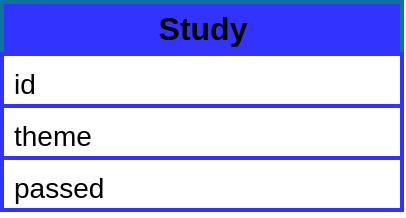 <mxfile>
    <diagram id="BIMks9NMqEgkSlp4Bisp" name="version_1">
        <mxGraphModel dx="921" dy="303" grid="1" gridSize="10" guides="1" tooltips="1" connect="1" arrows="1" fold="1" page="1" pageScale="1" pageWidth="850" pageHeight="1100" background="#ffffff" math="0" shadow="0">
            <root>
                <mxCell id="0"/>
                <mxCell id="1" parent="0"/>
                <mxCell id="62" value="&lt;font style=&quot;font-size: 16px;&quot; color=&quot;#000000&quot;&gt;&lt;b&gt;Study&lt;/b&gt;&lt;/font&gt;" style="swimlane;fontStyle=0;childLayout=stackLayout;horizontal=1;startSize=26;fillColor=#3333FF;horizontalStack=0;resizeParent=1;resizeParentMax=0;resizeLast=0;collapsible=1;marginBottom=0;html=1;rounded=0;shadow=0;glass=0;sketch=0;strokeColor=#10739e;strokeWidth=2;" parent="1" vertex="1">
                    <mxGeometry x="225" y="90" width="200" height="104" as="geometry"/>
                </mxCell>
                <mxCell id="63" value="&lt;font style=&quot;font-size: 14px;&quot; color=&quot;#000000&quot;&gt;id&lt;/font&gt;" style="text;strokeColor=#3333FF;fillColor=none;align=left;verticalAlign=top;spacingLeft=4;spacingRight=4;overflow=hidden;rotatable=0;points=[[0,0.5],[1,0.5]];portConstraint=eastwest;whiteSpace=wrap;html=1;rounded=0;shadow=0;glass=0;sketch=0;strokeWidth=2;" parent="62" vertex="1">
                    <mxGeometry y="26" width="200" height="26" as="geometry"/>
                </mxCell>
                <mxCell id="65" value="&lt;font color=&quot;#000000&quot; style=&quot;font-size: 14px;&quot;&gt;theme&lt;/font&gt;" style="text;strokeColor=#3333FF;fillColor=none;align=left;verticalAlign=top;spacingLeft=4;spacingRight=4;overflow=hidden;rotatable=0;points=[[0,0.5],[1,0.5]];portConstraint=eastwest;whiteSpace=wrap;html=1;rounded=0;shadow=0;glass=0;sketch=0;strokeWidth=2;" parent="62" vertex="1">
                    <mxGeometry y="52" width="200" height="26" as="geometry"/>
                </mxCell>
                <mxCell id="66" value="&lt;font color=&quot;#000000&quot; style=&quot;font-size: 14px;&quot;&gt;passed&lt;/font&gt;" style="text;strokeColor=#3333FF;fillColor=none;align=left;verticalAlign=top;spacingLeft=4;spacingRight=4;overflow=hidden;rotatable=0;points=[[0,0.5],[1,0.5]];portConstraint=eastwest;whiteSpace=wrap;html=1;rounded=0;shadow=0;glass=0;sketch=0;strokeWidth=2;" parent="62" vertex="1">
                    <mxGeometry y="78" width="200" height="26" as="geometry"/>
                </mxCell>
            </root>
        </mxGraphModel>
    </diagram>
    <diagram id="9-wxITAPVDeSmRN7mQrW" name="version_2">
        <mxGraphModel dx="921" dy="303" grid="1" gridSize="10" guides="1" tooltips="1" connect="1" arrows="1" fold="1" page="1" pageScale="1" pageWidth="850" pageHeight="1100" background="#ffffff" math="0" shadow="0">
            <root>
                <mxCell id="0"/>
                <mxCell id="1" parent="0"/>
                <mxCell id="etO9UjCzwEG65KLYg26w-1" value="&lt;font style=&quot;font-size: 16px;&quot; color=&quot;#000000&quot;&gt;&lt;b&gt;Study&lt;/b&gt;&lt;/font&gt;" style="swimlane;fontStyle=0;childLayout=stackLayout;horizontal=1;startSize=26;fillColor=#3333FF;horizontalStack=0;resizeParent=1;resizeParentMax=0;resizeLast=0;collapsible=1;marginBottom=0;html=1;rounded=0;shadow=0;glass=0;sketch=0;strokeColor=#10739e;strokeWidth=2;" parent="1" vertex="1">
                    <mxGeometry x="550" y="90" width="200" height="78" as="geometry">
                        <mxRectangle x="550" y="90" width="80" height="30" as="alternateBounds"/>
                    </mxGeometry>
                </mxCell>
                <mxCell id="etO9UjCzwEG65KLYg26w-2" value="&lt;font style=&quot;font-size: 14px;&quot; color=&quot;#000000&quot;&gt;id&lt;/font&gt;" style="text;strokeColor=#3333FF;fillColor=none;align=left;verticalAlign=top;spacingLeft=4;spacingRight=4;overflow=hidden;rotatable=0;points=[[0,0.5],[1,0.5]];portConstraint=eastwest;whiteSpace=wrap;html=1;rounded=0;shadow=0;glass=0;sketch=0;strokeWidth=2;" parent="etO9UjCzwEG65KLYg26w-1" vertex="1">
                    <mxGeometry y="26" width="200" height="26" as="geometry"/>
                </mxCell>
                <mxCell id="etO9UjCzwEG65KLYg26w-3" value="&lt;font color=&quot;#000000&quot; style=&quot;font-size: 14px;&quot;&gt;theme&lt;/font&gt;" style="text;strokeColor=#3333FF;fillColor=none;align=left;verticalAlign=top;spacingLeft=4;spacingRight=4;overflow=hidden;rotatable=0;points=[[0,0.5],[1,0.5]];portConstraint=eastwest;whiteSpace=wrap;html=1;rounded=0;shadow=0;glass=0;sketch=0;strokeWidth=2;" parent="etO9UjCzwEG65KLYg26w-1" vertex="1">
                    <mxGeometry y="52" width="200" height="26" as="geometry"/>
                </mxCell>
                <mxCell id="etO9UjCzwEG65KLYg26w-5" value="&lt;font color=&quot;#000000&quot;&gt;&lt;span style=&quot;font-size: 16px;&quot;&gt;&lt;b&gt;User&lt;/b&gt;&lt;/span&gt;&lt;/font&gt;" style="swimlane;fontStyle=0;childLayout=stackLayout;horizontal=1;startSize=26;fillColor=#3333FF;horizontalStack=0;resizeParent=1;resizeParentMax=0;resizeLast=0;collapsible=1;marginBottom=0;html=1;rounded=0;shadow=0;glass=0;sketch=0;strokeColor=#10739e;strokeWidth=2;" parent="1" vertex="1">
                    <mxGeometry x="140" y="90" width="200" height="104" as="geometry">
                        <mxRectangle x="140" y="90" width="80" height="30" as="alternateBounds"/>
                    </mxGeometry>
                </mxCell>
                <mxCell id="etO9UjCzwEG65KLYg26w-6" value="&lt;font style=&quot;font-size: 14px;&quot; color=&quot;#000000&quot;&gt;id&lt;/font&gt;" style="text;strokeColor=#3333FF;fillColor=none;align=left;verticalAlign=top;spacingLeft=4;spacingRight=4;overflow=hidden;rotatable=0;points=[[0,0.5],[1,0.5]];portConstraint=eastwest;whiteSpace=wrap;html=1;rounded=0;shadow=0;glass=0;sketch=0;strokeWidth=2;" parent="etO9UjCzwEG65KLYg26w-5" vertex="1">
                    <mxGeometry y="26" width="200" height="26" as="geometry"/>
                </mxCell>
                <mxCell id="etO9UjCzwEG65KLYg26w-7" value="&lt;font color=&quot;#000000&quot; style=&quot;font-size: 14px;&quot;&gt;name&lt;/font&gt;" style="text;strokeColor=#3333FF;fillColor=none;align=left;verticalAlign=top;spacingLeft=4;spacingRight=4;overflow=hidden;rotatable=0;points=[[0,0.5],[1,0.5]];portConstraint=eastwest;whiteSpace=wrap;html=1;rounded=0;shadow=0;glass=0;sketch=0;strokeWidth=2;" parent="etO9UjCzwEG65KLYg26w-5" vertex="1">
                    <mxGeometry y="52" width="200" height="26" as="geometry"/>
                </mxCell>
                <mxCell id="etO9UjCzwEG65KLYg26w-8" value="&lt;font color=&quot;#000000&quot; style=&quot;font-size: 14px;&quot;&gt;last_theme&lt;/font&gt;" style="text;strokeColor=#3333FF;fillColor=none;align=left;verticalAlign=top;spacingLeft=4;spacingRight=4;overflow=hidden;rotatable=0;points=[[0,0.5],[1,0.5]];portConstraint=eastwest;whiteSpace=wrap;html=1;rounded=0;shadow=0;glass=0;sketch=0;strokeWidth=2;" parent="etO9UjCzwEG65KLYg26w-5" vertex="1">
                    <mxGeometry y="78" width="200" height="26" as="geometry"/>
                </mxCell>
                <mxCell id="etO9UjCzwEG65KLYg26w-10" style="edgeStyle=none;html=1;exitX=1;exitY=0.5;exitDx=0;exitDy=0;entryX=0;entryY=0.5;entryDx=0;entryDy=0;fontSize=14;fontColor=#000000;strokeWidth=6;strokeColor=#3333FF;" parent="1" source="etO9UjCzwEG65KLYg26w-8" target="etO9UjCzwEG65KLYg26w-2" edge="1">
                    <mxGeometry relative="1" as="geometry">
                        <Array as="points">
                            <mxPoint x="440" y="180"/>
                            <mxPoint x="440" y="129"/>
                        </Array>
                    </mxGeometry>
                </mxCell>
            </root>
        </mxGraphModel>
    </diagram>
</mxfile>